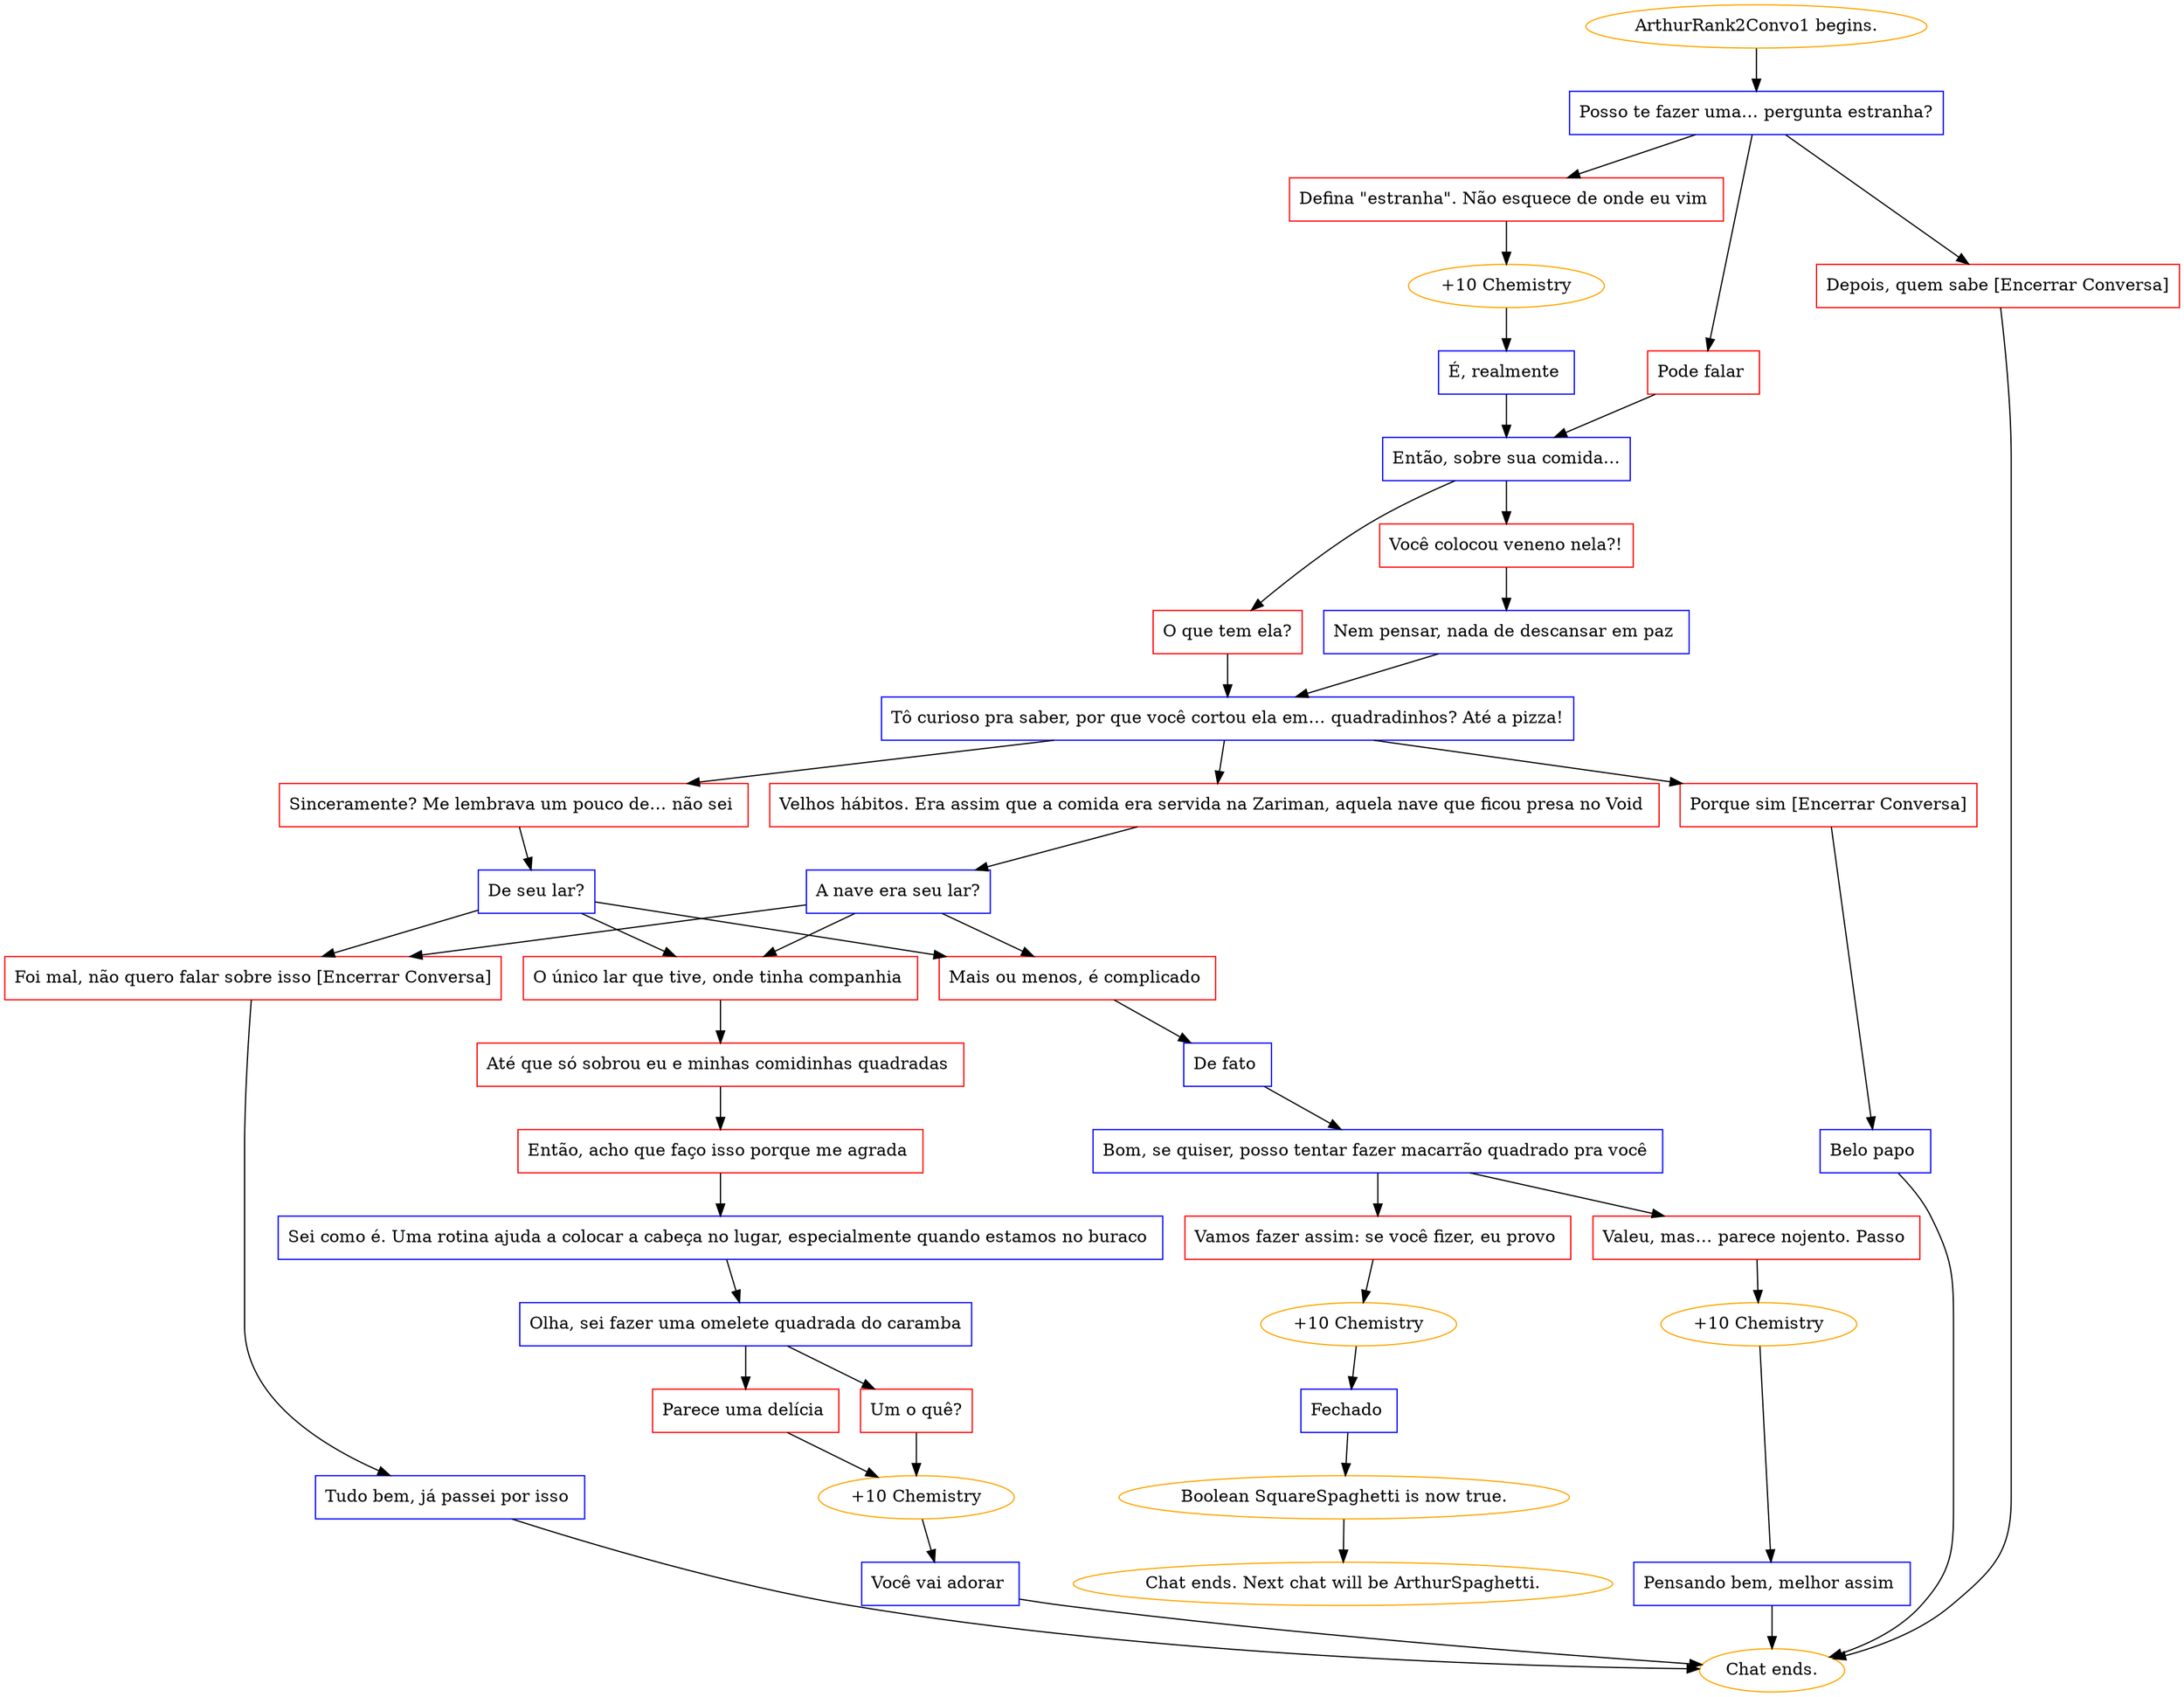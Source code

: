 digraph {
	"ArthurRank2Convo1 begins." [color=orange];
		"ArthurRank2Convo1 begins." -> j2446384346;
	j2446384346 [label="Posso te fazer uma… pergunta estranha?",shape=box,color=blue];
		j2446384346 -> j3936645872;
		j2446384346 -> j4137486990;
		j2446384346 -> j2000718419;
	j3936645872 [label="Defina \"estranha\". Não esquece de onde eu vim ",shape=box,color=red];
		j3936645872 -> j1618959295;
	j4137486990 [label="Pode falar ",shape=box,color=red];
		j4137486990 -> j650924084;
	j2000718419 [label="Depois, quem sabe [Encerrar Conversa]",shape=box,color=red];
		j2000718419 -> "Chat ends.";
	j1618959295 [label="+10 Chemistry",color=orange];
		j1618959295 -> j3903564898;
	j650924084 [label="Então, sobre sua comida…",shape=box,color=blue];
		j650924084 -> j1265707627;
		j650924084 -> j1607166011;
	"Chat ends." [color=orange];
	j3903564898 [label="É, realmente ",shape=box,color=blue];
		j3903564898 -> j650924084;
	j1265707627 [label="Você colocou veneno nela?!",shape=box,color=red];
		j1265707627 -> j1784152771;
	j1607166011 [label="O que tem ela?",shape=box,color=red];
		j1607166011 -> j2484245954;
	j1784152771 [label="Nem pensar, nada de descansar em paz ",shape=box,color=blue];
		j1784152771 -> j2484245954;
	j2484245954 [label="Tô curioso pra saber, por que você cortou ela em… quadradinhos? Até a pizza!",shape=box,color=blue];
		j2484245954 -> j1002327898;
		j2484245954 -> j3257862944;
		j2484245954 -> j3163915572;
	j1002327898 [label="Sinceramente? Me lembrava um pouco de… não sei ",shape=box,color=red];
		j1002327898 -> j1621092962;
	j3257862944 [label="Velhos hábitos. Era assim que a comida era servida na Zariman, aquela nave que ficou presa no Void ",shape=box,color=red];
		j3257862944 -> j768304180;
	j3163915572 [label="Porque sim [Encerrar Conversa]",shape=box,color=red];
		j3163915572 -> j2878500345;
	j1621092962 [label="De seu lar?",shape=box,color=blue];
		j1621092962 -> j2015101927;
		j1621092962 -> j595235353;
		j1621092962 -> j2778343264;
	j768304180 [label="A nave era seu lar?",shape=box,color=blue];
		j768304180 -> j2015101927;
		j768304180 -> j595235353;
		j768304180 -> j2778343264;
	j2878500345 [label="Belo papo ",shape=box,color=blue];
		j2878500345 -> "Chat ends.";
	j2015101927 [label="Mais ou menos, é complicado ",shape=box,color=red];
		j2015101927 -> j352928049;
	j595235353 [label="O único lar que tive, onde tinha companhia ",shape=box,color=red];
		j595235353 -> j88885084;
	j2778343264 [label="Foi mal, não quero falar sobre isso [Encerrar Conversa]",shape=box,color=red];
		j2778343264 -> j2516137248;
	j352928049 [label="De fato ",shape=box,color=blue];
		j352928049 -> j230229171;
	j88885084 [label="Até que só sobrou eu e minhas comidinhas quadradas ",shape=box,color=red];
		j88885084 -> j2672103860;
	j2516137248 [label="Tudo bem, já passei por isso ",shape=box,color=blue];
		j2516137248 -> "Chat ends.";
	j230229171 [label="Bom, se quiser, posso tentar fazer macarrão quadrado pra você ",shape=box,color=blue];
		j230229171 -> j1636001983;
		j230229171 -> j3408061554;
	j2672103860 [label="Então, acho que faço isso porque me agrada ",shape=box,color=red];
		j2672103860 -> j3937282426;
	j1636001983 [label="Vamos fazer assim: se você fizer, eu provo ",shape=box,color=red];
		j1636001983 -> j3265361706;
	j3408061554 [label="Valeu, mas… parece nojento. Passo ",shape=box,color=red];
		j3408061554 -> j3932959813;
	j3937282426 [label="Sei como é. Uma rotina ajuda a colocar a cabeça no lugar, especialmente quando estamos no buraco ",shape=box,color=blue];
		j3937282426 -> j2179670574;
	j3265361706 [label="+10 Chemistry",color=orange];
		j3265361706 -> j3817468659;
	j3932959813 [label="+10 Chemistry",color=orange];
		j3932959813 -> j3299351399;
	j2179670574 [label="Olha, sei fazer uma omelete quadrada do caramba",shape=box,color=blue];
		j2179670574 -> j2934029506;
		j2179670574 -> j4053100127;
	j3817468659 [label="Fechado ",shape=box,color=blue];
		j3817468659 -> j259992425;
	j3299351399 [label="Pensando bem, melhor assim ",shape=box,color=blue];
		j3299351399 -> "Chat ends.";
	j2934029506 [label="Parece uma delícia ",shape=box,color=red];
		j2934029506 -> j3536551227;
	j4053100127 [label="Um o quê?",shape=box,color=red];
		j4053100127 -> j3536551227;
	j259992425 [label="Boolean SquareSpaghetti is now true.",color=orange];
		j259992425 -> "Chat ends. Next chat will be ArthurSpaghetti.";
	j3536551227 [label="+10 Chemistry",color=orange];
		j3536551227 -> j42647791;
	"Chat ends. Next chat will be ArthurSpaghetti." [color=orange];
	j42647791 [label="Você vai adorar ",shape=box,color=blue];
		j42647791 -> "Chat ends.";
}